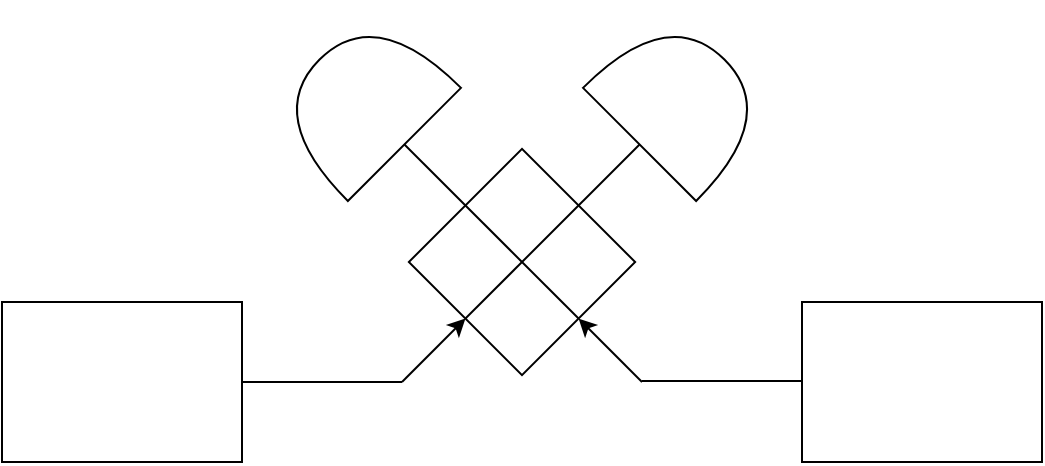 <mxfile version="24.6.4" type="github">
  <diagram name="Pagina-1" id="KGB1MFUIUHuM_CKeYUmo">
    <mxGraphModel dx="1036" dy="508" grid="1" gridSize="10" guides="1" tooltips="1" connect="1" arrows="1" fold="1" page="1" pageScale="1" pageWidth="827" pageHeight="1169" math="0" shadow="0">
      <root>
        <mxCell id="0" />
        <mxCell id="1" parent="0" />
        <mxCell id="OP7ZereWCnQ9Ca52C5Og-3" style="rounded=0;orthogonalLoop=1;jettySize=auto;html=1;exitX=0;exitY=0.5;exitDx=0;exitDy=0;startArrow=classic;startFill=1;endArrow=none;endFill=0;" edge="1" parent="1" source="jnoL-hKxLzZSAzVpftZo-5">
          <mxGeometry relative="1" as="geometry">
            <mxPoint x="240" y="200" as="targetPoint" />
          </mxGeometry>
        </mxCell>
        <mxCell id="jnoL-hKxLzZSAzVpftZo-5" value="" style="whiteSpace=wrap;html=1;aspect=fixed;rotation=-45;" parent="1" vertex="1">
          <mxGeometry x="260" y="100" width="80" height="80" as="geometry" />
        </mxCell>
        <mxCell id="OP7ZereWCnQ9Ca52C5Og-4" style="edgeStyle=orthogonalEdgeStyle;rounded=0;orthogonalLoop=1;jettySize=auto;html=1;exitX=1;exitY=0.5;exitDx=0;exitDy=0;endArrow=none;endFill=0;" edge="1" parent="1" source="jnoL-hKxLzZSAzVpftZo-1">
          <mxGeometry relative="1" as="geometry">
            <mxPoint x="240" y="200" as="targetPoint" />
          </mxGeometry>
        </mxCell>
        <mxCell id="jnoL-hKxLzZSAzVpftZo-1" value="" style="rounded=0;whiteSpace=wrap;html=1;" parent="1" vertex="1">
          <mxGeometry x="40" y="160" width="120" height="80" as="geometry" />
        </mxCell>
        <mxCell id="jnoL-hKxLzZSAzVpftZo-2" value="" style="rounded=0;whiteSpace=wrap;html=1;" parent="1" vertex="1">
          <mxGeometry x="440" y="160" width="120" height="80" as="geometry" />
        </mxCell>
        <mxCell id="OP7ZereWCnQ9Ca52C5Og-1" style="rounded=0;orthogonalLoop=1;jettySize=auto;html=1;exitX=0;exitY=0.5;exitDx=0;exitDy=0;exitPerimeter=0;entryX=0.5;entryY=1;entryDx=0;entryDy=0;endArrow=none;endFill=0;" edge="1" parent="1" source="jnoL-hKxLzZSAzVpftZo-3" target="jnoL-hKxLzZSAzVpftZo-5">
          <mxGeometry relative="1" as="geometry" />
        </mxCell>
        <mxCell id="jnoL-hKxLzZSAzVpftZo-3" value="" style="shape=or;whiteSpace=wrap;html=1;rotation=-135;" parent="1" vertex="1">
          <mxGeometry x="190" y="20" width="60" height="80" as="geometry" />
        </mxCell>
        <mxCell id="OP7ZereWCnQ9Ca52C5Og-2" style="rounded=0;orthogonalLoop=1;jettySize=auto;html=1;exitX=0;exitY=0.5;exitDx=0;exitDy=0;exitPerimeter=0;entryX=0;entryY=0.5;entryDx=0;entryDy=0;endArrow=none;endFill=0;" edge="1" parent="1" source="jnoL-hKxLzZSAzVpftZo-4" target="jnoL-hKxLzZSAzVpftZo-5">
          <mxGeometry relative="1" as="geometry" />
        </mxCell>
        <mxCell id="jnoL-hKxLzZSAzVpftZo-4" value="" style="shape=or;whiteSpace=wrap;html=1;rotation=-135;direction=south;" parent="1" vertex="1">
          <mxGeometry x="340" y="30" width="80" height="60" as="geometry" />
        </mxCell>
        <mxCell id="OP7ZereWCnQ9Ca52C5Og-5" style="edgeStyle=orthogonalEdgeStyle;rounded=0;orthogonalLoop=1;jettySize=auto;html=1;exitX=1;exitY=0.5;exitDx=0;exitDy=0;endArrow=none;endFill=0;" edge="1" parent="1">
          <mxGeometry relative="1" as="geometry">
            <mxPoint x="440" y="199.5" as="targetPoint" />
            <mxPoint x="360" y="199.5" as="sourcePoint" />
          </mxGeometry>
        </mxCell>
        <mxCell id="OP7ZereWCnQ9Ca52C5Og-6" style="rounded=0;orthogonalLoop=1;jettySize=auto;html=1;exitX=0.5;exitY=1;exitDx=0;exitDy=0;startArrow=classic;startFill=1;endArrow=none;endFill=0;" edge="1" parent="1" source="jnoL-hKxLzZSAzVpftZo-5">
          <mxGeometry relative="1" as="geometry">
            <mxPoint x="360" y="200" as="targetPoint" />
            <mxPoint x="302" y="208" as="sourcePoint" />
          </mxGeometry>
        </mxCell>
      </root>
    </mxGraphModel>
  </diagram>
</mxfile>

